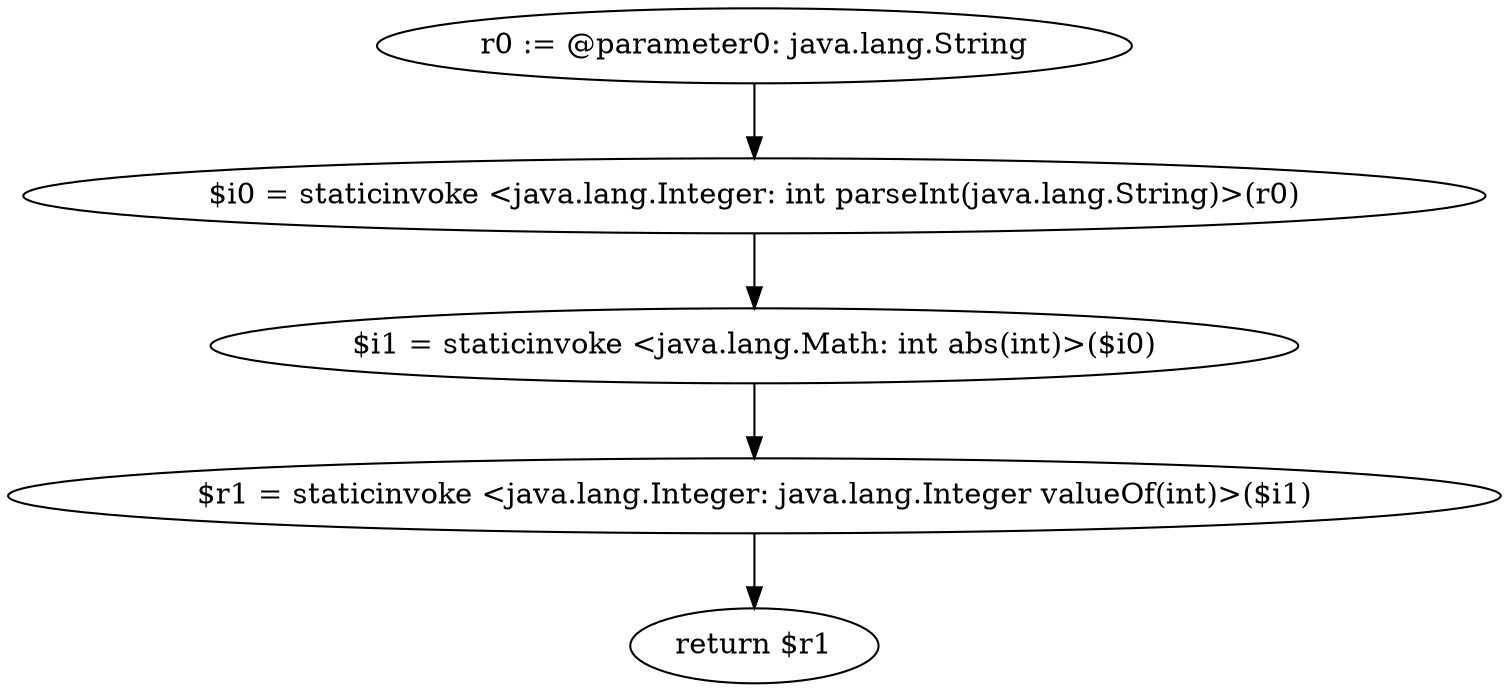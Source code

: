 digraph "unitGraph" {
    "r0 := @parameter0: java.lang.String"
    "$i0 = staticinvoke <java.lang.Integer: int parseInt(java.lang.String)>(r0)"
    "$i1 = staticinvoke <java.lang.Math: int abs(int)>($i0)"
    "$r1 = staticinvoke <java.lang.Integer: java.lang.Integer valueOf(int)>($i1)"
    "return $r1"
    "r0 := @parameter0: java.lang.String"->"$i0 = staticinvoke <java.lang.Integer: int parseInt(java.lang.String)>(r0)";
    "$i0 = staticinvoke <java.lang.Integer: int parseInt(java.lang.String)>(r0)"->"$i1 = staticinvoke <java.lang.Math: int abs(int)>($i0)";
    "$i1 = staticinvoke <java.lang.Math: int abs(int)>($i0)"->"$r1 = staticinvoke <java.lang.Integer: java.lang.Integer valueOf(int)>($i1)";
    "$r1 = staticinvoke <java.lang.Integer: java.lang.Integer valueOf(int)>($i1)"->"return $r1";
}
